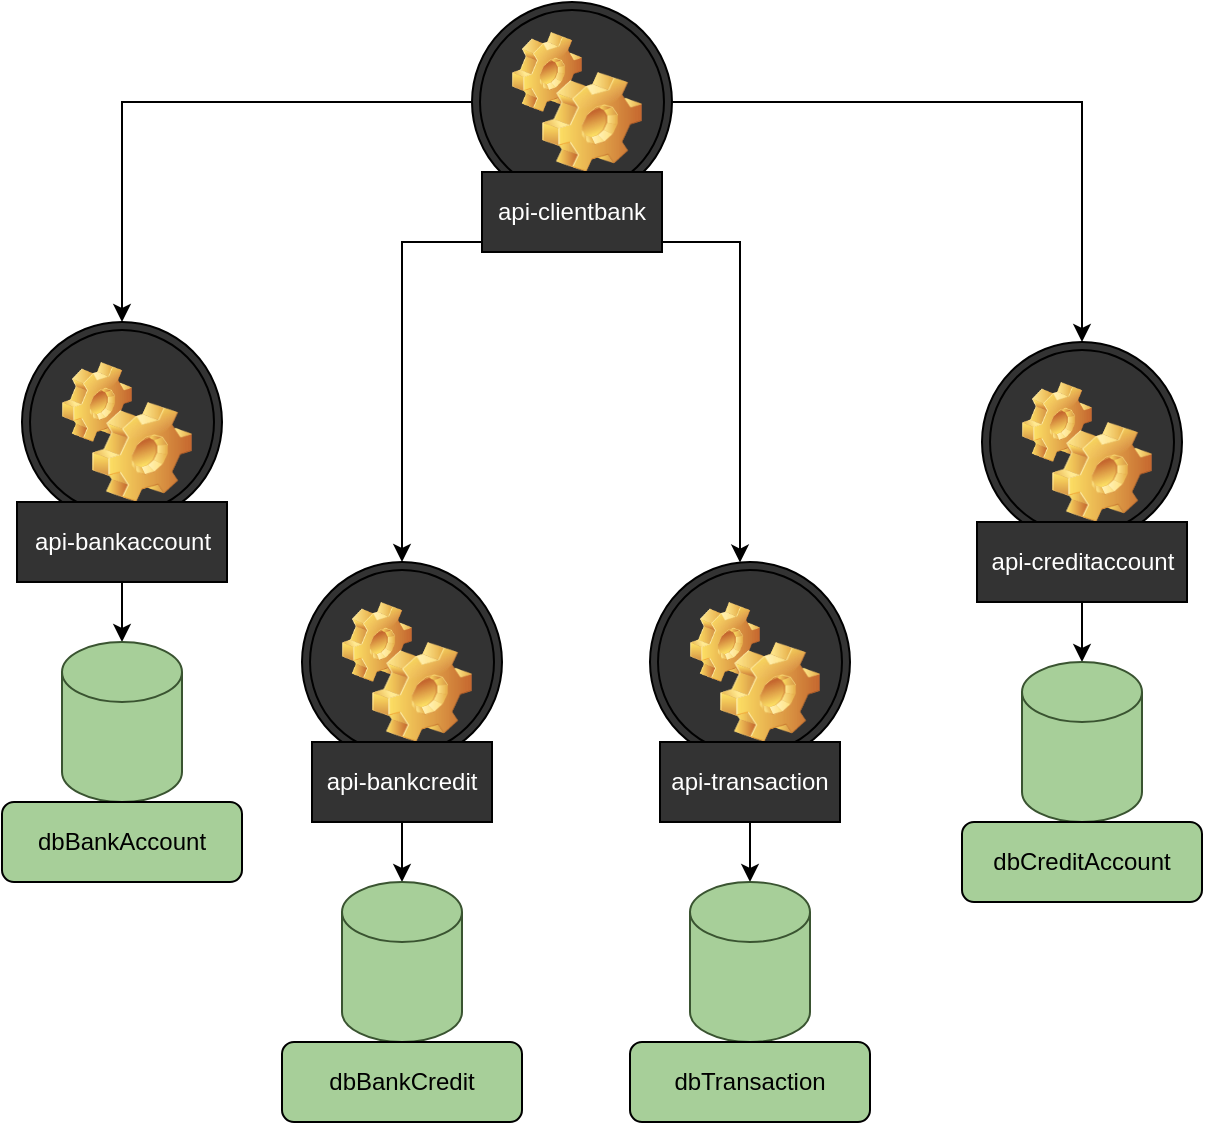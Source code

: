 <mxfile version="16.5.1" type="device"><diagram id="AqRCGhqnwL6Xnnx2cwuX" name="Página-1"><mxGraphModel dx="868" dy="553" grid="1" gridSize="10" guides="1" tooltips="1" connect="1" arrows="1" fold="1" page="1" pageScale="1" pageWidth="827" pageHeight="1169" math="0" shadow="0"><root><mxCell id="0"/><mxCell id="1" parent="0"/><mxCell id="zAi-lFk6jMcQqvntzS18-37" value="" style="ellipse;shape=doubleEllipse;whiteSpace=wrap;html=1;aspect=fixed;fontColor=#FFFFFF;strokeColor=#000000;fillColor=#333333;" parent="1" vertex="1"><mxGeometry x="240" y="320" width="100" height="100" as="geometry"/></mxCell><mxCell id="zAi-lFk6jMcQqvntzS18-36" value="" style="ellipse;shape=doubleEllipse;whiteSpace=wrap;html=1;aspect=fixed;fontColor=#FFFFFF;strokeColor=#000000;fillColor=#333333;" parent="1" vertex="1"><mxGeometry x="580" y="210" width="100" height="100" as="geometry"/></mxCell><mxCell id="XH1FKIwaqnqsUJmBt3GV-25" style="edgeStyle=orthogonalEdgeStyle;rounded=0;orthogonalLoop=1;jettySize=auto;html=1;entryX=0.5;entryY=0;entryDx=0;entryDy=0;" edge="1" parent="1" source="zAi-lFk6jMcQqvntzS18-35" target="zAi-lFk6jMcQqvntzS18-36"><mxGeometry relative="1" as="geometry"/></mxCell><mxCell id="zAi-lFk6jMcQqvntzS18-35" value="" style="ellipse;shape=doubleEllipse;whiteSpace=wrap;html=1;aspect=fixed;fontColor=#FFFFFF;strokeColor=#000000;fillColor=#333333;" parent="1" vertex="1"><mxGeometry x="325" y="40" width="100" height="100" as="geometry"/></mxCell><mxCell id="zAi-lFk6jMcQqvntzS18-34" style="edgeStyle=orthogonalEdgeStyle;rounded=0;orthogonalLoop=1;jettySize=auto;html=1;fontColor=#FFFFFF;entryX=0.5;entryY=0;entryDx=0;entryDy=0;" parent="1" source="zAi-lFk6jMcQqvntzS18-35" edge="1" target="XH1FKIwaqnqsUJmBt3GV-11"><mxGeometry relative="1" as="geometry"><mxPoint x="400" y="220" as="targetPoint"/><mxPoint x="400" y="120" as="sourcePoint"/><Array as="points"><mxPoint x="150" y="90"/></Array></mxGeometry></mxCell><mxCell id="zAi-lFk6jMcQqvntzS18-4" value="" style="shape=image;html=1;verticalLabelPosition=bottom;verticalAlign=top;imageAspect=0;image=img/clipart/Gear_128x128.png" parent="1" vertex="1"><mxGeometry x="345" y="55" width="35" height="40" as="geometry"/></mxCell><mxCell id="zAi-lFk6jMcQqvntzS18-5" value="" style="shape=image;html=1;verticalLabelPosition=bottom;verticalAlign=top;imageAspect=0;image=img/clipart/Gear_128x128.png" parent="1" vertex="1"><mxGeometry x="360" y="75" width="50" height="50" as="geometry"/></mxCell><mxCell id="zAi-lFk6jMcQqvntzS18-7" value="" style="shape=image;html=1;verticalLabelPosition=bottom;verticalAlign=top;imageAspect=0;image=img/clipart/Gear_128x128.png" parent="1" vertex="1"><mxGeometry x="260" y="340" width="35" height="40" as="geometry"/></mxCell><mxCell id="zAi-lFk6jMcQqvntzS18-8" value="" style="shape=image;html=1;verticalLabelPosition=bottom;verticalAlign=top;imageAspect=0;image=img/clipart/Gear_128x128.png" parent="1" vertex="1"><mxGeometry x="275" y="360" width="50" height="50" as="geometry"/></mxCell><mxCell id="zAi-lFk6jMcQqvntzS18-10" value="" style="shape=image;html=1;verticalLabelPosition=bottom;verticalAlign=top;imageAspect=0;image=img/clipart/Gear_128x128.png" parent="1" vertex="1"><mxGeometry x="600" y="230" width="35" height="40" as="geometry"/></mxCell><mxCell id="zAi-lFk6jMcQqvntzS18-11" value="" style="shape=image;html=1;verticalLabelPosition=bottom;verticalAlign=top;imageAspect=0;image=img/clipart/Gear_128x128.png" parent="1" vertex="1"><mxGeometry x="615" y="250" width="50" height="50" as="geometry"/></mxCell><mxCell id="zAi-lFk6jMcQqvntzS18-28" value="" style="edgeStyle=orthogonalEdgeStyle;rounded=0;orthogonalLoop=1;jettySize=auto;html=1;fontColor=#FFFFFF;entryX=0.5;entryY=0;entryDx=0;entryDy=0;" parent="1" source="zAi-lFk6jMcQqvntzS18-12" target="zAi-lFk6jMcQqvntzS18-37" edge="1"><mxGeometry relative="1" as="geometry"><mxPoint x="364" y="185" as="targetPoint"/><Array as="points"><mxPoint x="290" y="160"/></Array></mxGeometry></mxCell><mxCell id="XH1FKIwaqnqsUJmBt3GV-26" style="edgeStyle=orthogonalEdgeStyle;rounded=0;orthogonalLoop=1;jettySize=auto;html=1;" edge="1" parent="1" source="zAi-lFk6jMcQqvntzS18-12" target="XH1FKIwaqnqsUJmBt3GV-20"><mxGeometry relative="1" as="geometry"><Array as="points"><mxPoint x="459" y="160"/></Array></mxGeometry></mxCell><mxCell id="zAi-lFk6jMcQqvntzS18-12" value="&lt;font color=&quot;#ffffff&quot;&gt;api-clientbank&lt;/font&gt;" style="html=1;whiteSpace=wrap;container=1;recursiveResize=0;collapsible=0;fillColor=#333333;" parent="1" vertex="1"><mxGeometry x="330" y="125" width="90" height="40" as="geometry"/></mxCell><mxCell id="XH1FKIwaqnqsUJmBt3GV-37" style="edgeStyle=orthogonalEdgeStyle;rounded=0;orthogonalLoop=1;jettySize=auto;html=1;" edge="1" parent="1" source="zAi-lFk6jMcQqvntzS18-14" target="XH1FKIwaqnqsUJmBt3GV-33"><mxGeometry relative="1" as="geometry"/></mxCell><mxCell id="zAi-lFk6jMcQqvntzS18-14" value="&lt;font color=&quot;#ffffff&quot;&gt;api-creditaccount&lt;/font&gt;" style="html=1;whiteSpace=wrap;container=1;recursiveResize=0;collapsible=0;fillColor=#333333;" parent="1" vertex="1"><mxGeometry x="577.5" y="300" width="105" height="40" as="geometry"/></mxCell><mxCell id="XH1FKIwaqnqsUJmBt3GV-35" style="edgeStyle=orthogonalEdgeStyle;rounded=0;orthogonalLoop=1;jettySize=auto;html=1;" edge="1" parent="1" source="zAi-lFk6jMcQqvntzS18-15" target="XH1FKIwaqnqsUJmBt3GV-31"><mxGeometry relative="1" as="geometry"/></mxCell><mxCell id="zAi-lFk6jMcQqvntzS18-15" value="&lt;font color=&quot;#ffffff&quot;&gt;api-bankcredit&lt;/font&gt;" style="html=1;whiteSpace=wrap;container=1;recursiveResize=0;collapsible=0;fillColor=#333333;" parent="1" vertex="1"><mxGeometry x="245" y="410" width="90" height="40" as="geometry"/></mxCell><mxCell id="XH1FKIwaqnqsUJmBt3GV-11" value="" style="ellipse;shape=doubleEllipse;whiteSpace=wrap;html=1;aspect=fixed;fontColor=#FFFFFF;strokeColor=#000000;fillColor=#333333;" vertex="1" parent="1"><mxGeometry x="100" y="200" width="100" height="100" as="geometry"/></mxCell><mxCell id="XH1FKIwaqnqsUJmBt3GV-12" value="" style="shape=image;html=1;verticalLabelPosition=bottom;verticalAlign=top;imageAspect=0;image=img/clipart/Gear_128x128.png" vertex="1" parent="1"><mxGeometry x="120" y="220" width="35" height="40" as="geometry"/></mxCell><mxCell id="XH1FKIwaqnqsUJmBt3GV-13" value="" style="shape=image;html=1;verticalLabelPosition=bottom;verticalAlign=top;imageAspect=0;image=img/clipart/Gear_128x128.png" vertex="1" parent="1"><mxGeometry x="135" y="240" width="50" height="50" as="geometry"/></mxCell><mxCell id="XH1FKIwaqnqsUJmBt3GV-34" style="edgeStyle=orthogonalEdgeStyle;rounded=0;orthogonalLoop=1;jettySize=auto;html=1;" edge="1" parent="1" source="XH1FKIwaqnqsUJmBt3GV-15" target="XH1FKIwaqnqsUJmBt3GV-27"><mxGeometry relative="1" as="geometry"/></mxCell><mxCell id="XH1FKIwaqnqsUJmBt3GV-15" value="&lt;font color=&quot;#ffffff&quot;&gt;api-bankaccount&lt;/font&gt;" style="html=1;whiteSpace=wrap;container=1;recursiveResize=0;collapsible=0;fillColor=#333333;" vertex="1" parent="1"><mxGeometry x="97.5" y="290" width="105" height="40" as="geometry"/></mxCell><mxCell id="XH1FKIwaqnqsUJmBt3GV-20" value="" style="ellipse;shape=doubleEllipse;whiteSpace=wrap;html=1;aspect=fixed;fontColor=#FFFFFF;strokeColor=#000000;fillColor=#333333;" vertex="1" parent="1"><mxGeometry x="414" y="320" width="100" height="100" as="geometry"/></mxCell><mxCell id="XH1FKIwaqnqsUJmBt3GV-21" value="" style="shape=image;html=1;verticalLabelPosition=bottom;verticalAlign=top;imageAspect=0;image=img/clipart/Gear_128x128.png" vertex="1" parent="1"><mxGeometry x="434" y="340" width="35" height="40" as="geometry"/></mxCell><mxCell id="XH1FKIwaqnqsUJmBt3GV-22" value="" style="shape=image;html=1;verticalLabelPosition=bottom;verticalAlign=top;imageAspect=0;image=img/clipart/Gear_128x128.png" vertex="1" parent="1"><mxGeometry x="449" y="360" width="50" height="50" as="geometry"/></mxCell><mxCell id="XH1FKIwaqnqsUJmBt3GV-36" style="edgeStyle=orthogonalEdgeStyle;rounded=0;orthogonalLoop=1;jettySize=auto;html=1;" edge="1" parent="1" source="XH1FKIwaqnqsUJmBt3GV-24" target="XH1FKIwaqnqsUJmBt3GV-32"><mxGeometry relative="1" as="geometry"/></mxCell><mxCell id="XH1FKIwaqnqsUJmBt3GV-24" value="&lt;font color=&quot;#ffffff&quot;&gt;api-transaction&lt;/font&gt;" style="html=1;whiteSpace=wrap;container=1;recursiveResize=0;collapsible=0;fillColor=#333333;" vertex="1" parent="1"><mxGeometry x="419" y="410" width="90" height="40" as="geometry"/></mxCell><mxCell id="XH1FKIwaqnqsUJmBt3GV-27" value="" style="shape=cylinder3;whiteSpace=wrap;html=1;boundedLbl=1;backgroundOutline=1;size=15;fillColor=#A7CF99;strokeColor=#3A5431;fontColor=#ffffff;" vertex="1" parent="1"><mxGeometry x="120" y="360" width="60" height="80" as="geometry"/></mxCell><mxCell id="XH1FKIwaqnqsUJmBt3GV-31" value="" style="shape=cylinder3;whiteSpace=wrap;html=1;boundedLbl=1;backgroundOutline=1;size=15;fillColor=#A7CF99;strokeColor=#3A5431;fontColor=#ffffff;" vertex="1" parent="1"><mxGeometry x="260" y="480" width="60" height="80" as="geometry"/></mxCell><mxCell id="XH1FKIwaqnqsUJmBt3GV-32" value="" style="shape=cylinder3;whiteSpace=wrap;html=1;boundedLbl=1;backgroundOutline=1;size=15;fillColor=#A7CF99;strokeColor=#3A5431;fontColor=#ffffff;" vertex="1" parent="1"><mxGeometry x="434" y="480" width="60" height="80" as="geometry"/></mxCell><mxCell id="XH1FKIwaqnqsUJmBt3GV-33" value="" style="shape=cylinder3;whiteSpace=wrap;html=1;boundedLbl=1;backgroundOutline=1;size=15;fillColor=#A7CF99;strokeColor=#3A5431;fontColor=#ffffff;" vertex="1" parent="1"><mxGeometry x="600" y="370" width="60" height="80" as="geometry"/></mxCell><mxCell id="XH1FKIwaqnqsUJmBt3GV-39" value="dbBankAccount" style="rounded=1;whiteSpace=wrap;html=1;fillColor=#A7CF99;" vertex="1" parent="1"><mxGeometry x="90" y="440" width="120" height="40" as="geometry"/></mxCell><mxCell id="XH1FKIwaqnqsUJmBt3GV-40" value="dbBankCredit" style="rounded=1;whiteSpace=wrap;html=1;fillColor=#A7CF99;" vertex="1" parent="1"><mxGeometry x="230" y="560" width="120" height="40" as="geometry"/></mxCell><mxCell id="XH1FKIwaqnqsUJmBt3GV-41" value="dbTransaction" style="rounded=1;whiteSpace=wrap;html=1;fillColor=#A7CF99;" vertex="1" parent="1"><mxGeometry x="404" y="560" width="120" height="40" as="geometry"/></mxCell><mxCell id="XH1FKIwaqnqsUJmBt3GV-42" value="dbCreditAccount" style="rounded=1;whiteSpace=wrap;html=1;fillColor=#A7CF99;" vertex="1" parent="1"><mxGeometry x="570" y="450" width="120" height="40" as="geometry"/></mxCell></root></mxGraphModel></diagram></mxfile>